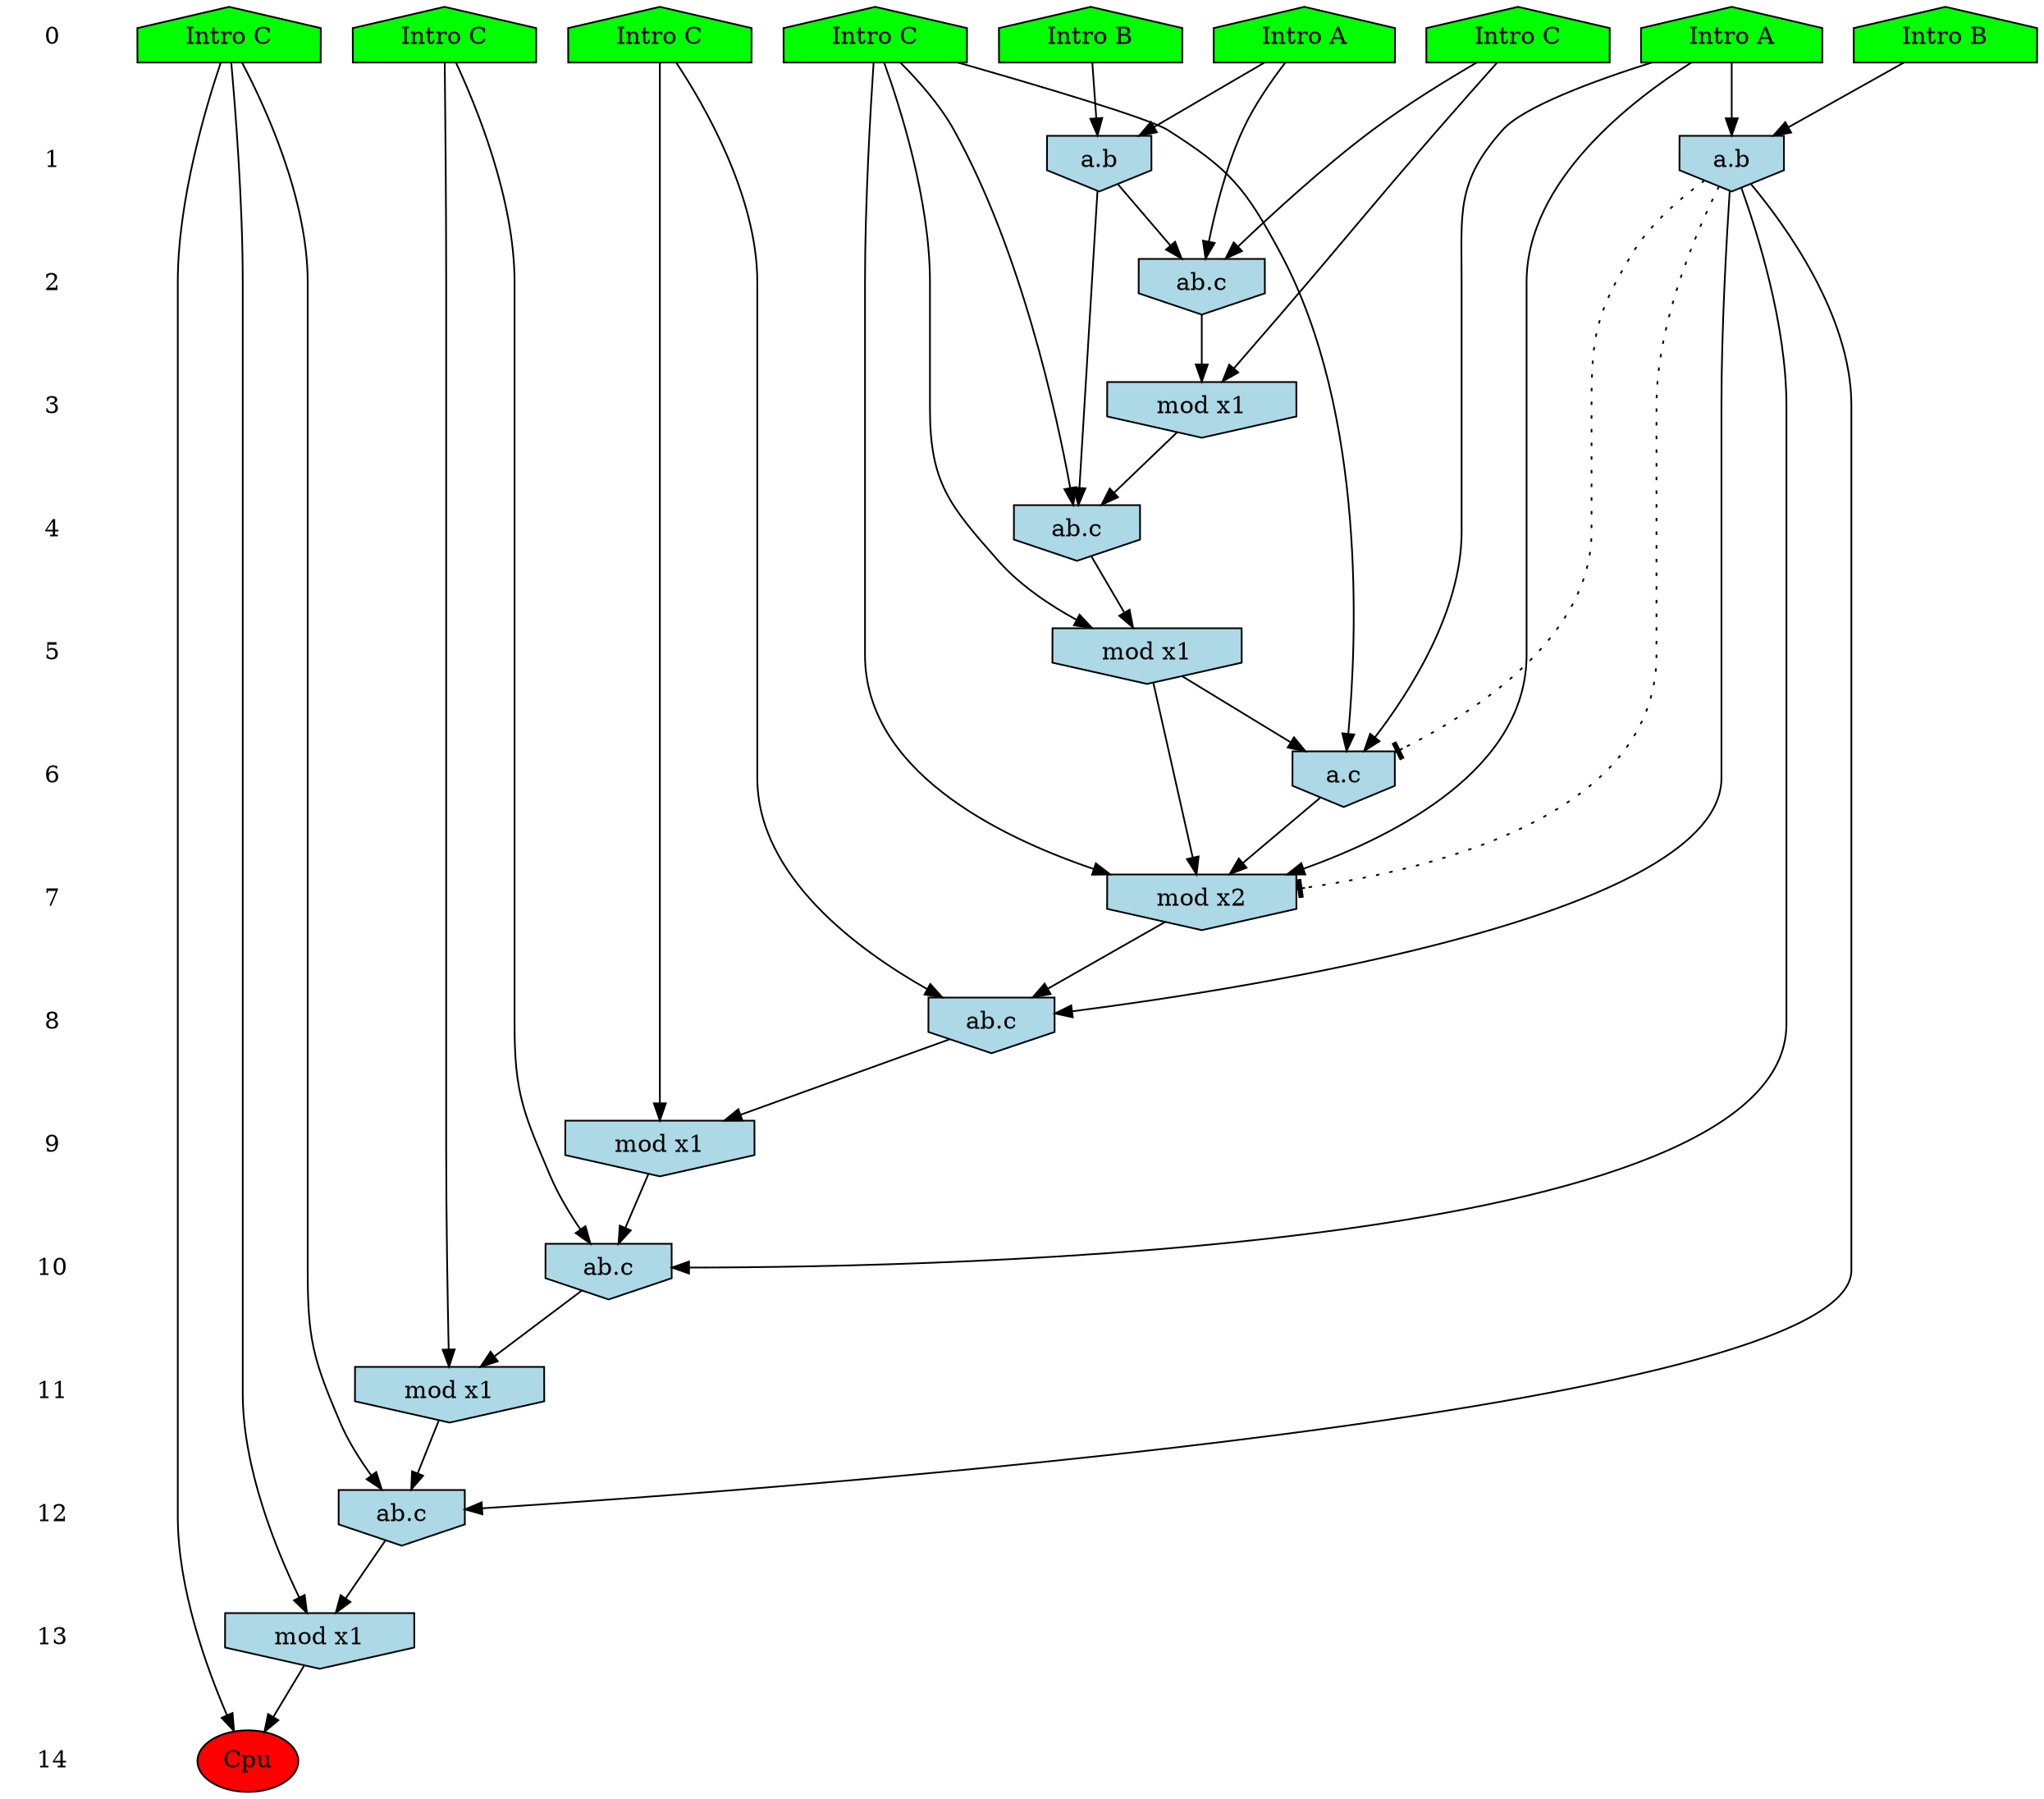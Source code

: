 /* Compression of 5 causal flows obtained in average at 1.589434E+01 t.u */
/* Compressed causal flows were: [2370;2515;2605;2913;3025] */
digraph G{
 ranksep=.5 ; 
{ rank = same ; "0" [shape=plaintext] ; node_1 [label ="Intro B", shape=house, style=filled, fillcolor=green] ;
node_2 [label ="Intro A", shape=house, style=filled, fillcolor=green] ;
node_3 [label ="Intro B", shape=house, style=filled, fillcolor=green] ;
node_4 [label ="Intro A", shape=house, style=filled, fillcolor=green] ;
node_5 [label ="Intro C", shape=house, style=filled, fillcolor=green] ;
node_6 [label ="Intro C", shape=house, style=filled, fillcolor=green] ;
node_7 [label ="Intro C", shape=house, style=filled, fillcolor=green] ;
node_8 [label ="Intro C", shape=house, style=filled, fillcolor=green] ;
node_9 [label ="Intro C", shape=house, style=filled, fillcolor=green] ;
}
{ rank = same ; "1" [shape=plaintext] ; node_10 [label="a.b", shape=invhouse, style=filled, fillcolor = lightblue] ;
node_17 [label="a.b", shape=invhouse, style=filled, fillcolor = lightblue] ;
}
{ rank = same ; "2" [shape=plaintext] ; node_11 [label="ab.c", shape=invhouse, style=filled, fillcolor = lightblue] ;
}
{ rank = same ; "3" [shape=plaintext] ; node_12 [label="mod x1", shape=invhouse, style=filled, fillcolor = lightblue] ;
}
{ rank = same ; "4" [shape=plaintext] ; node_13 [label="ab.c", shape=invhouse, style=filled, fillcolor = lightblue] ;
}
{ rank = same ; "5" [shape=plaintext] ; node_14 [label="mod x1", shape=invhouse, style=filled, fillcolor = lightblue] ;
}
{ rank = same ; "6" [shape=plaintext] ; node_15 [label="a.c", shape=invhouse, style=filled, fillcolor = lightblue] ;
}
{ rank = same ; "7" [shape=plaintext] ; node_16 [label="mod x2", shape=invhouse, style=filled, fillcolor = lightblue] ;
}
{ rank = same ; "8" [shape=plaintext] ; node_18 [label="ab.c", shape=invhouse, style=filled, fillcolor = lightblue] ;
}
{ rank = same ; "9" [shape=plaintext] ; node_19 [label="mod x1", shape=invhouse, style=filled, fillcolor = lightblue] ;
}
{ rank = same ; "10" [shape=plaintext] ; node_20 [label="ab.c", shape=invhouse, style=filled, fillcolor = lightblue] ;
}
{ rank = same ; "11" [shape=plaintext] ; node_21 [label="mod x1", shape=invhouse, style=filled, fillcolor = lightblue] ;
}
{ rank = same ; "12" [shape=plaintext] ; node_22 [label="ab.c", shape=invhouse, style=filled, fillcolor = lightblue] ;
}
{ rank = same ; "13" [shape=plaintext] ; node_23 [label="mod x1", shape=invhouse, style=filled, fillcolor = lightblue] ;
}
{ rank = same ; "14" [shape=plaintext] ; node_24 [label ="Cpu", style=filled, fillcolor=red] ;
}
"0" -> "1" [style="invis"]; 
"1" -> "2" [style="invis"]; 
"2" -> "3" [style="invis"]; 
"3" -> "4" [style="invis"]; 
"4" -> "5" [style="invis"]; 
"5" -> "6" [style="invis"]; 
"6" -> "7" [style="invis"]; 
"7" -> "8" [style="invis"]; 
"8" -> "9" [style="invis"]; 
"9" -> "10" [style="invis"]; 
"10" -> "11" [style="invis"]; 
"11" -> "12" [style="invis"]; 
"12" -> "13" [style="invis"]; 
"13" -> "14" [style="invis"]; 
node_1 -> node_10
node_2 -> node_10
node_2 -> node_11
node_9 -> node_11
node_10 -> node_11
node_9 -> node_12
node_11 -> node_12
node_5 -> node_13
node_10 -> node_13
node_12 -> node_13
node_5 -> node_14
node_13 -> node_14
node_4 -> node_15
node_5 -> node_15
node_14 -> node_15
node_4 -> node_16
node_5 -> node_16
node_14 -> node_16
node_15 -> node_16
node_3 -> node_17
node_4 -> node_17
node_6 -> node_18
node_16 -> node_18
node_17 -> node_18
node_6 -> node_19
node_18 -> node_19
node_7 -> node_20
node_17 -> node_20
node_19 -> node_20
node_7 -> node_21
node_20 -> node_21
node_8 -> node_22
node_17 -> node_22
node_21 -> node_22
node_8 -> node_23
node_22 -> node_23
node_8 -> node_24
node_23 -> node_24
node_17 -> node_16 [style=dotted, arrowhead = tee] 
node_17 -> node_15 [style=dotted, arrowhead = tee] 
}
/*
 Dot generation time: 0.000137
*/